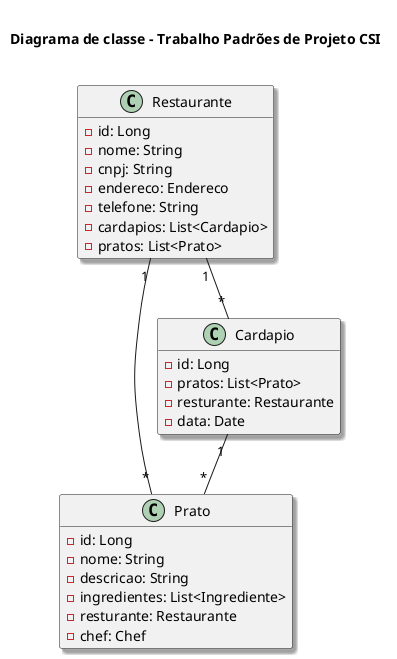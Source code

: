 @startuml

title \nDiagrama de classe - Trabalho Padrões de Projeto CSI\n

hide empty members
skinparam DefaultFontName arial
skinparam Shadowing true

class Prato {
    - id: Long
    - nome: String
    - descricao: String
    - ingredientes: List<Ingrediente>
    - resturante: Restaurante
    - chef: Chef
}

class Cardapio {
    - id: Long
    - pratos: List<Prato>
    - resturante: Restaurante
    - data: Date
}

class Restaurante {
    - id: Long
    - nome: String
    - cnpj: String
    - endereco: Endereco
    - telefone: String
    - cardapios: List<Cardapio>
    - pratos: List<Prato>
}

Cardapio "1"--"*" Prato
Restaurante "1"--"*" Cardapio
Restaurante "1"--"*" Prato

@enduml